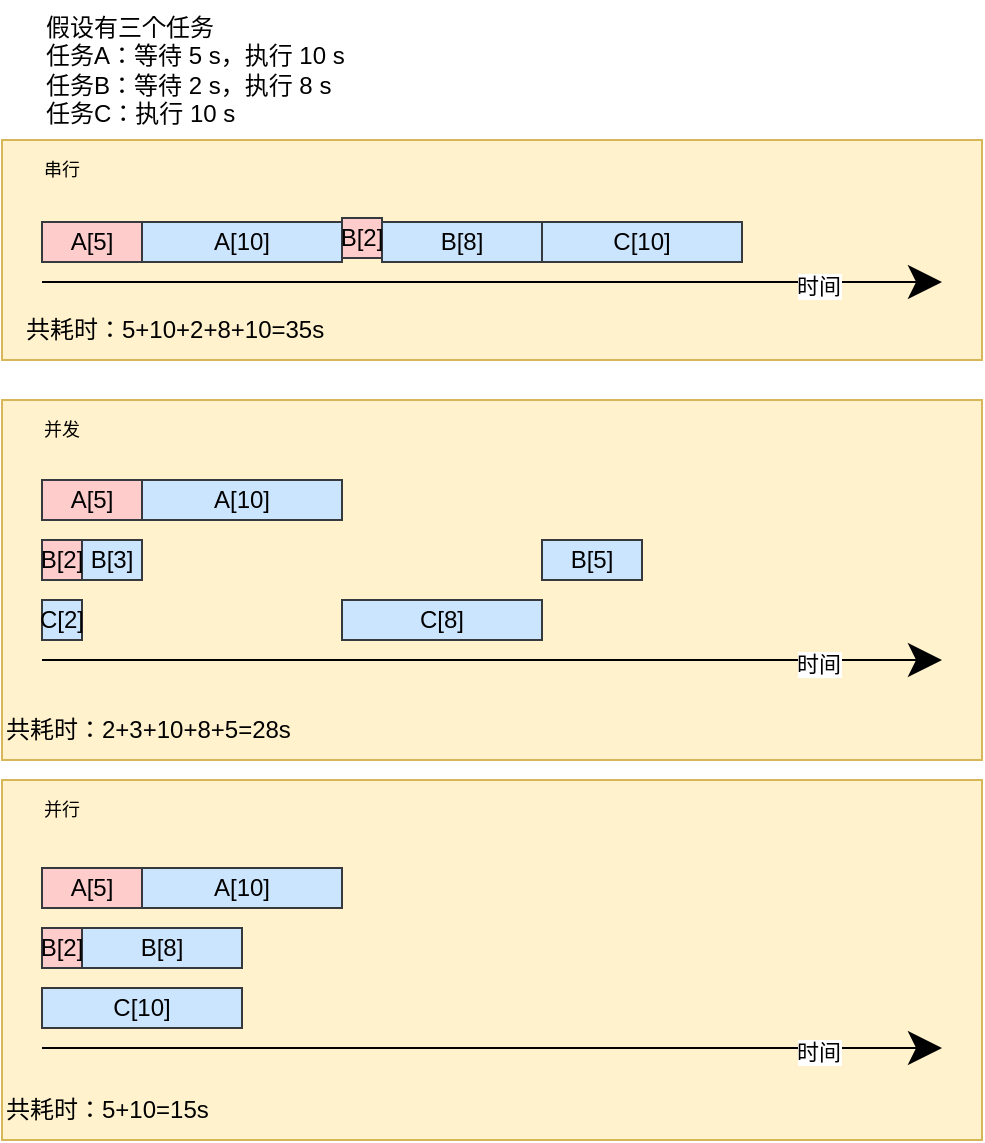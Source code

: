 <mxfile version="19.0.1" type="github">
  <diagram id="YBkWq5HG3aW7KjurHIij" name="Page-1">
    <mxGraphModel dx="1682" dy="947" grid="1" gridSize="10" guides="1" tooltips="1" connect="1" arrows="1" fold="1" page="0" pageScale="1" pageWidth="827" pageHeight="1169" math="0" shadow="0">
      <root>
        <mxCell id="0" />
        <mxCell id="1" parent="0" />
        <mxCell id="tiuEcBF6v56B7dEMuvXk-38" value="" style="rounded=0;whiteSpace=wrap;html=1;hachureGap=4;fillColor=#fff2cc;strokeColor=#d6b656;" vertex="1" parent="1">
          <mxGeometry x="-40" y="80" width="490" height="180" as="geometry" />
        </mxCell>
        <mxCell id="tiuEcBF6v56B7dEMuvXk-36" value="" style="rounded=0;whiteSpace=wrap;html=1;hachureGap=4;fillColor=#fff2cc;strokeColor=#d6b656;" vertex="1" parent="1">
          <mxGeometry x="-40" y="-110" width="490" height="180" as="geometry" />
        </mxCell>
        <mxCell id="tiuEcBF6v56B7dEMuvXk-19" value="" style="rounded=0;whiteSpace=wrap;html=1;hachureGap=4;fillColor=#fff2cc;strokeColor=#d6b656;" vertex="1" parent="1">
          <mxGeometry x="-40" y="-240" width="490" height="110" as="geometry" />
        </mxCell>
        <mxCell id="tiuEcBF6v56B7dEMuvXk-1" value="假设有三个任务&lt;br&gt;任务A：等待 5 s，执行 10 s&lt;br&gt;任务B：等待 2 s，执行 8 s&lt;br&gt;任务C：执行 10 s" style="text;html=1;strokeColor=none;fillColor=none;align=left;verticalAlign=middle;whiteSpace=wrap;rounded=0;hachureGap=4;" vertex="1" parent="1">
          <mxGeometry x="-20" y="-310" width="190" height="70" as="geometry" />
        </mxCell>
        <mxCell id="tiuEcBF6v56B7dEMuvXk-2" value="" style="endArrow=classic;html=1;rounded=0;startSize=14;endSize=14;sourcePerimeterSpacing=8;targetPerimeterSpacing=8;curved=1;" edge="1" parent="1">
          <mxGeometry width="50" height="50" relative="1" as="geometry">
            <mxPoint x="-20" y="-169" as="sourcePoint" />
            <mxPoint x="430" y="-169" as="targetPoint" />
          </mxGeometry>
        </mxCell>
        <mxCell id="tiuEcBF6v56B7dEMuvXk-9" value="时间" style="edgeLabel;html=1;align=center;verticalAlign=middle;resizable=0;points=[];" vertex="1" connectable="0" parent="tiuEcBF6v56B7dEMuvXk-2">
          <mxGeometry x="0.722" y="-2" relative="1" as="geometry">
            <mxPoint as="offset" />
          </mxGeometry>
        </mxCell>
        <mxCell id="tiuEcBF6v56B7dEMuvXk-3" value="A[10]" style="rounded=0;whiteSpace=wrap;html=1;hachureGap=4;fillColor=#cce5ff;strokeColor=#36393d;" vertex="1" parent="1">
          <mxGeometry x="30" y="-199" width="100" height="20" as="geometry" />
        </mxCell>
        <mxCell id="tiuEcBF6v56B7dEMuvXk-4" value="B[8]" style="rounded=0;whiteSpace=wrap;html=1;hachureGap=4;fillColor=#cce5ff;strokeColor=#36393d;" vertex="1" parent="1">
          <mxGeometry x="150" y="-199" width="80" height="20" as="geometry" />
        </mxCell>
        <mxCell id="tiuEcBF6v56B7dEMuvXk-6" value="C[10]" style="rounded=0;whiteSpace=wrap;html=1;hachureGap=4;fillColor=#cce5ff;strokeColor=#36393d;" vertex="1" parent="1">
          <mxGeometry x="230" y="-199" width="100" height="20" as="geometry" />
        </mxCell>
        <mxCell id="tiuEcBF6v56B7dEMuvXk-7" value="A[5]" style="rounded=0;whiteSpace=wrap;html=1;hachureGap=4;fillColor=#ffcccc;strokeColor=#36393d;" vertex="1" parent="1">
          <mxGeometry x="-20" y="-199" width="50" height="20" as="geometry" />
        </mxCell>
        <mxCell id="tiuEcBF6v56B7dEMuvXk-8" value="B[2]" style="rounded=0;whiteSpace=wrap;html=1;hachureGap=4;fillColor=#ffcccc;strokeColor=#36393d;" vertex="1" parent="1">
          <mxGeometry x="130" y="-201" width="20" height="20" as="geometry" />
        </mxCell>
        <mxCell id="tiuEcBF6v56B7dEMuvXk-10" value="" style="endArrow=classic;html=1;rounded=0;startSize=14;endSize=14;sourcePerimeterSpacing=8;targetPerimeterSpacing=8;curved=1;" edge="1" parent="1">
          <mxGeometry width="50" height="50" relative="1" as="geometry">
            <mxPoint x="-20" y="20" as="sourcePoint" />
            <mxPoint x="430" y="20" as="targetPoint" />
          </mxGeometry>
        </mxCell>
        <mxCell id="tiuEcBF6v56B7dEMuvXk-11" value="时间" style="edgeLabel;html=1;align=center;verticalAlign=middle;resizable=0;points=[];" vertex="1" connectable="0" parent="tiuEcBF6v56B7dEMuvXk-10">
          <mxGeometry x="0.722" y="-2" relative="1" as="geometry">
            <mxPoint as="offset" />
          </mxGeometry>
        </mxCell>
        <mxCell id="tiuEcBF6v56B7dEMuvXk-12" value="A[10]" style="rounded=0;whiteSpace=wrap;html=1;hachureGap=4;fillColor=#cce5ff;strokeColor=#36393d;" vertex="1" parent="1">
          <mxGeometry x="30" y="-70" width="100" height="20" as="geometry" />
        </mxCell>
        <mxCell id="tiuEcBF6v56B7dEMuvXk-13" value="B[3]" style="rounded=0;whiteSpace=wrap;html=1;hachureGap=4;fillColor=#cce5ff;strokeColor=#36393d;" vertex="1" parent="1">
          <mxGeometry y="-40" width="30" height="20" as="geometry" />
        </mxCell>
        <mxCell id="tiuEcBF6v56B7dEMuvXk-14" value="C[2]" style="rounded=0;whiteSpace=wrap;html=1;hachureGap=4;fillColor=#cce5ff;strokeColor=#36393d;" vertex="1" parent="1">
          <mxGeometry x="-20" y="-10" width="20" height="20" as="geometry" />
        </mxCell>
        <mxCell id="tiuEcBF6v56B7dEMuvXk-15" value="A[5]" style="rounded=0;whiteSpace=wrap;html=1;hachureGap=4;fillColor=#ffcccc;strokeColor=#36393d;" vertex="1" parent="1">
          <mxGeometry x="-20" y="-70" width="50" height="20" as="geometry" />
        </mxCell>
        <mxCell id="tiuEcBF6v56B7dEMuvXk-16" value="B[2]" style="rounded=0;whiteSpace=wrap;html=1;hachureGap=4;fillColor=#ffcccc;strokeColor=#36393d;" vertex="1" parent="1">
          <mxGeometry x="-20" y="-40" width="20" height="20" as="geometry" />
        </mxCell>
        <mxCell id="tiuEcBF6v56B7dEMuvXk-17" value="C[8]" style="rounded=0;whiteSpace=wrap;html=1;hachureGap=4;fillColor=#cce5ff;strokeColor=#36393d;" vertex="1" parent="1">
          <mxGeometry x="130" y="-10" width="100" height="20" as="geometry" />
        </mxCell>
        <mxCell id="tiuEcBF6v56B7dEMuvXk-18" value="B[5]" style="rounded=0;whiteSpace=wrap;html=1;hachureGap=4;fillColor=#cce5ff;strokeColor=#36393d;" vertex="1" parent="1">
          <mxGeometry x="230" y="-40" width="50" height="20" as="geometry" />
        </mxCell>
        <mxCell id="tiuEcBF6v56B7dEMuvXk-20" value="共耗时：5+10+2+8+10=35s" style="text;html=1;strokeColor=none;fillColor=none;align=left;verticalAlign=middle;whiteSpace=wrap;rounded=0;hachureGap=4;" vertex="1" parent="1">
          <mxGeometry x="-30" y="-160" width="350" height="30" as="geometry" />
        </mxCell>
        <mxCell id="tiuEcBF6v56B7dEMuvXk-22" value="共耗时：2+3+10+8+5=28s" style="text;html=1;strokeColor=none;fillColor=none;align=left;verticalAlign=middle;whiteSpace=wrap;rounded=0;hachureGap=4;" vertex="1" parent="1">
          <mxGeometry x="-40" y="40" width="350" height="30" as="geometry" />
        </mxCell>
        <mxCell id="tiuEcBF6v56B7dEMuvXk-24" value="" style="endArrow=classic;html=1;rounded=0;startSize=14;endSize=14;sourcePerimeterSpacing=8;targetPerimeterSpacing=8;curved=1;" edge="1" parent="1">
          <mxGeometry width="50" height="50" relative="1" as="geometry">
            <mxPoint x="-20" y="214" as="sourcePoint" />
            <mxPoint x="430" y="214" as="targetPoint" />
          </mxGeometry>
        </mxCell>
        <mxCell id="tiuEcBF6v56B7dEMuvXk-25" value="时间" style="edgeLabel;html=1;align=center;verticalAlign=middle;resizable=0;points=[];" vertex="1" connectable="0" parent="tiuEcBF6v56B7dEMuvXk-24">
          <mxGeometry x="0.722" y="-2" relative="1" as="geometry">
            <mxPoint as="offset" />
          </mxGeometry>
        </mxCell>
        <mxCell id="tiuEcBF6v56B7dEMuvXk-26" value="A[10]" style="rounded=0;whiteSpace=wrap;html=1;hachureGap=4;fillColor=#cce5ff;strokeColor=#36393d;" vertex="1" parent="1">
          <mxGeometry x="30" y="124" width="100" height="20" as="geometry" />
        </mxCell>
        <mxCell id="tiuEcBF6v56B7dEMuvXk-27" value="B[8]" style="rounded=0;whiteSpace=wrap;html=1;hachureGap=4;fillColor=#cce5ff;strokeColor=#36393d;" vertex="1" parent="1">
          <mxGeometry y="154" width="80" height="20" as="geometry" />
        </mxCell>
        <mxCell id="tiuEcBF6v56B7dEMuvXk-28" value="C[10]" style="rounded=0;whiteSpace=wrap;html=1;hachureGap=4;fillColor=#cce5ff;strokeColor=#36393d;" vertex="1" parent="1">
          <mxGeometry x="-20" y="184" width="100" height="20" as="geometry" />
        </mxCell>
        <mxCell id="tiuEcBF6v56B7dEMuvXk-29" value="A[5]" style="rounded=0;whiteSpace=wrap;html=1;hachureGap=4;fillColor=#ffcccc;strokeColor=#36393d;" vertex="1" parent="1">
          <mxGeometry x="-20" y="124" width="50" height="20" as="geometry" />
        </mxCell>
        <mxCell id="tiuEcBF6v56B7dEMuvXk-30" value="B[2]" style="rounded=0;whiteSpace=wrap;html=1;hachureGap=4;fillColor=#ffcccc;strokeColor=#36393d;" vertex="1" parent="1">
          <mxGeometry x="-20" y="154" width="20" height="20" as="geometry" />
        </mxCell>
        <mxCell id="tiuEcBF6v56B7dEMuvXk-33" value="共耗时：5+10=15s" style="text;html=1;strokeColor=none;fillColor=none;align=left;verticalAlign=middle;whiteSpace=wrap;rounded=0;hachureGap=4;" vertex="1" parent="1">
          <mxGeometry x="-40" y="230" width="350" height="30" as="geometry" />
        </mxCell>
        <mxCell id="tiuEcBF6v56B7dEMuvXk-34" value="串行" style="text;html=1;strokeColor=none;fillColor=none;align=center;verticalAlign=middle;whiteSpace=wrap;rounded=0;hachureGap=4;fontSize=9;" vertex="1" parent="1">
          <mxGeometry x="-40" y="-240" width="60" height="30" as="geometry" />
        </mxCell>
        <mxCell id="tiuEcBF6v56B7dEMuvXk-37" value="并发" style="text;html=1;strokeColor=none;fillColor=none;align=center;verticalAlign=middle;whiteSpace=wrap;rounded=0;hachureGap=4;fontSize=9;" vertex="1" parent="1">
          <mxGeometry x="-40" y="-110" width="60" height="30" as="geometry" />
        </mxCell>
        <mxCell id="tiuEcBF6v56B7dEMuvXk-39" value="并行" style="text;html=1;strokeColor=none;fillColor=none;align=center;verticalAlign=middle;whiteSpace=wrap;rounded=0;hachureGap=4;fontSize=9;" vertex="1" parent="1">
          <mxGeometry x="-40" y="80" width="60" height="30" as="geometry" />
        </mxCell>
      </root>
    </mxGraphModel>
  </diagram>
</mxfile>

